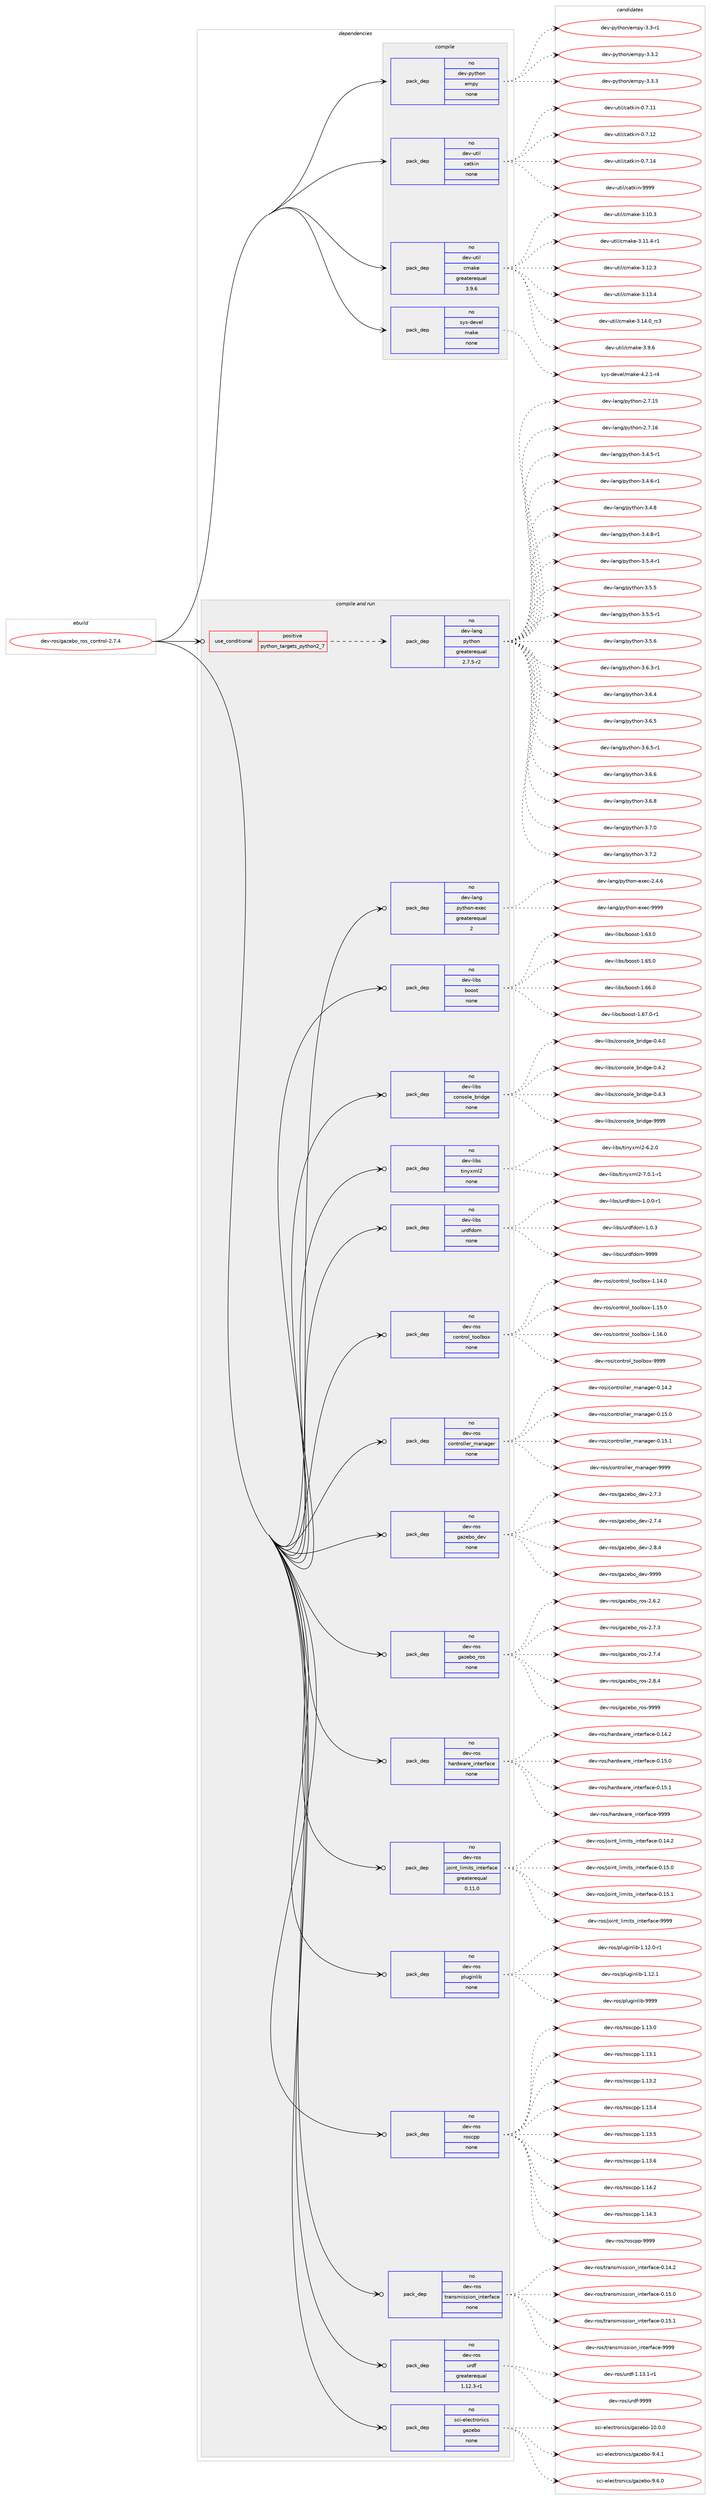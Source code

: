 digraph prolog {

# *************
# Graph options
# *************

newrank=true;
concentrate=true;
compound=true;
graph [rankdir=LR,fontname=Helvetica,fontsize=10,ranksep=1.5];#, ranksep=2.5, nodesep=0.2];
edge  [arrowhead=vee];
node  [fontname=Helvetica,fontsize=10];

# **********
# The ebuild
# **********

subgraph cluster_leftcol {
color=gray;
rank=same;
label=<<i>ebuild</i>>;
id [label="dev-ros/gazebo_ros_control-2.7.4", color=red, width=4, href="../dev-ros/gazebo_ros_control-2.7.4.svg"];
}

# ****************
# The dependencies
# ****************

subgraph cluster_midcol {
color=gray;
label=<<i>dependencies</i>>;
subgraph cluster_compile {
fillcolor="#eeeeee";
style=filled;
label=<<i>compile</i>>;
subgraph pack1044170 {
dependency1456064 [label=<<TABLE BORDER="0" CELLBORDER="1" CELLSPACING="0" CELLPADDING="4" WIDTH="220"><TR><TD ROWSPAN="6" CELLPADDING="30">pack_dep</TD></TR><TR><TD WIDTH="110">no</TD></TR><TR><TD>dev-python</TD></TR><TR><TD>empy</TD></TR><TR><TD>none</TD></TR><TR><TD></TD></TR></TABLE>>, shape=none, color=blue];
}
id:e -> dependency1456064:w [weight=20,style="solid",arrowhead="vee"];
subgraph pack1044171 {
dependency1456065 [label=<<TABLE BORDER="0" CELLBORDER="1" CELLSPACING="0" CELLPADDING="4" WIDTH="220"><TR><TD ROWSPAN="6" CELLPADDING="30">pack_dep</TD></TR><TR><TD WIDTH="110">no</TD></TR><TR><TD>dev-util</TD></TR><TR><TD>catkin</TD></TR><TR><TD>none</TD></TR><TR><TD></TD></TR></TABLE>>, shape=none, color=blue];
}
id:e -> dependency1456065:w [weight=20,style="solid",arrowhead="vee"];
subgraph pack1044172 {
dependency1456066 [label=<<TABLE BORDER="0" CELLBORDER="1" CELLSPACING="0" CELLPADDING="4" WIDTH="220"><TR><TD ROWSPAN="6" CELLPADDING="30">pack_dep</TD></TR><TR><TD WIDTH="110">no</TD></TR><TR><TD>dev-util</TD></TR><TR><TD>cmake</TD></TR><TR><TD>greaterequal</TD></TR><TR><TD>3.9.6</TD></TR></TABLE>>, shape=none, color=blue];
}
id:e -> dependency1456066:w [weight=20,style="solid",arrowhead="vee"];
subgraph pack1044173 {
dependency1456067 [label=<<TABLE BORDER="0" CELLBORDER="1" CELLSPACING="0" CELLPADDING="4" WIDTH="220"><TR><TD ROWSPAN="6" CELLPADDING="30">pack_dep</TD></TR><TR><TD WIDTH="110">no</TD></TR><TR><TD>sys-devel</TD></TR><TR><TD>make</TD></TR><TR><TD>none</TD></TR><TR><TD></TD></TR></TABLE>>, shape=none, color=blue];
}
id:e -> dependency1456067:w [weight=20,style="solid",arrowhead="vee"];
}
subgraph cluster_compileandrun {
fillcolor="#eeeeee";
style=filled;
label=<<i>compile and run</i>>;
subgraph cond388504 {
dependency1456068 [label=<<TABLE BORDER="0" CELLBORDER="1" CELLSPACING="0" CELLPADDING="4"><TR><TD ROWSPAN="3" CELLPADDING="10">use_conditional</TD></TR><TR><TD>positive</TD></TR><TR><TD>python_targets_python2_7</TD></TR></TABLE>>, shape=none, color=red];
subgraph pack1044174 {
dependency1456069 [label=<<TABLE BORDER="0" CELLBORDER="1" CELLSPACING="0" CELLPADDING="4" WIDTH="220"><TR><TD ROWSPAN="6" CELLPADDING="30">pack_dep</TD></TR><TR><TD WIDTH="110">no</TD></TR><TR><TD>dev-lang</TD></TR><TR><TD>python</TD></TR><TR><TD>greaterequal</TD></TR><TR><TD>2.7.5-r2</TD></TR></TABLE>>, shape=none, color=blue];
}
dependency1456068:e -> dependency1456069:w [weight=20,style="dashed",arrowhead="vee"];
}
id:e -> dependency1456068:w [weight=20,style="solid",arrowhead="odotvee"];
subgraph pack1044175 {
dependency1456070 [label=<<TABLE BORDER="0" CELLBORDER="1" CELLSPACING="0" CELLPADDING="4" WIDTH="220"><TR><TD ROWSPAN="6" CELLPADDING="30">pack_dep</TD></TR><TR><TD WIDTH="110">no</TD></TR><TR><TD>dev-lang</TD></TR><TR><TD>python-exec</TD></TR><TR><TD>greaterequal</TD></TR><TR><TD>2</TD></TR></TABLE>>, shape=none, color=blue];
}
id:e -> dependency1456070:w [weight=20,style="solid",arrowhead="odotvee"];
subgraph pack1044176 {
dependency1456071 [label=<<TABLE BORDER="0" CELLBORDER="1" CELLSPACING="0" CELLPADDING="4" WIDTH="220"><TR><TD ROWSPAN="6" CELLPADDING="30">pack_dep</TD></TR><TR><TD WIDTH="110">no</TD></TR><TR><TD>dev-libs</TD></TR><TR><TD>boost</TD></TR><TR><TD>none</TD></TR><TR><TD></TD></TR></TABLE>>, shape=none, color=blue];
}
id:e -> dependency1456071:w [weight=20,style="solid",arrowhead="odotvee"];
subgraph pack1044177 {
dependency1456072 [label=<<TABLE BORDER="0" CELLBORDER="1" CELLSPACING="0" CELLPADDING="4" WIDTH="220"><TR><TD ROWSPAN="6" CELLPADDING="30">pack_dep</TD></TR><TR><TD WIDTH="110">no</TD></TR><TR><TD>dev-libs</TD></TR><TR><TD>console_bridge</TD></TR><TR><TD>none</TD></TR><TR><TD></TD></TR></TABLE>>, shape=none, color=blue];
}
id:e -> dependency1456072:w [weight=20,style="solid",arrowhead="odotvee"];
subgraph pack1044178 {
dependency1456073 [label=<<TABLE BORDER="0" CELLBORDER="1" CELLSPACING="0" CELLPADDING="4" WIDTH="220"><TR><TD ROWSPAN="6" CELLPADDING="30">pack_dep</TD></TR><TR><TD WIDTH="110">no</TD></TR><TR><TD>dev-libs</TD></TR><TR><TD>tinyxml2</TD></TR><TR><TD>none</TD></TR><TR><TD></TD></TR></TABLE>>, shape=none, color=blue];
}
id:e -> dependency1456073:w [weight=20,style="solid",arrowhead="odotvee"];
subgraph pack1044179 {
dependency1456074 [label=<<TABLE BORDER="0" CELLBORDER="1" CELLSPACING="0" CELLPADDING="4" WIDTH="220"><TR><TD ROWSPAN="6" CELLPADDING="30">pack_dep</TD></TR><TR><TD WIDTH="110">no</TD></TR><TR><TD>dev-libs</TD></TR><TR><TD>urdfdom</TD></TR><TR><TD>none</TD></TR><TR><TD></TD></TR></TABLE>>, shape=none, color=blue];
}
id:e -> dependency1456074:w [weight=20,style="solid",arrowhead="odotvee"];
subgraph pack1044180 {
dependency1456075 [label=<<TABLE BORDER="0" CELLBORDER="1" CELLSPACING="0" CELLPADDING="4" WIDTH="220"><TR><TD ROWSPAN="6" CELLPADDING="30">pack_dep</TD></TR><TR><TD WIDTH="110">no</TD></TR><TR><TD>dev-ros</TD></TR><TR><TD>control_toolbox</TD></TR><TR><TD>none</TD></TR><TR><TD></TD></TR></TABLE>>, shape=none, color=blue];
}
id:e -> dependency1456075:w [weight=20,style="solid",arrowhead="odotvee"];
subgraph pack1044181 {
dependency1456076 [label=<<TABLE BORDER="0" CELLBORDER="1" CELLSPACING="0" CELLPADDING="4" WIDTH="220"><TR><TD ROWSPAN="6" CELLPADDING="30">pack_dep</TD></TR><TR><TD WIDTH="110">no</TD></TR><TR><TD>dev-ros</TD></TR><TR><TD>controller_manager</TD></TR><TR><TD>none</TD></TR><TR><TD></TD></TR></TABLE>>, shape=none, color=blue];
}
id:e -> dependency1456076:w [weight=20,style="solid",arrowhead="odotvee"];
subgraph pack1044182 {
dependency1456077 [label=<<TABLE BORDER="0" CELLBORDER="1" CELLSPACING="0" CELLPADDING="4" WIDTH="220"><TR><TD ROWSPAN="6" CELLPADDING="30">pack_dep</TD></TR><TR><TD WIDTH="110">no</TD></TR><TR><TD>dev-ros</TD></TR><TR><TD>gazebo_dev</TD></TR><TR><TD>none</TD></TR><TR><TD></TD></TR></TABLE>>, shape=none, color=blue];
}
id:e -> dependency1456077:w [weight=20,style="solid",arrowhead="odotvee"];
subgraph pack1044183 {
dependency1456078 [label=<<TABLE BORDER="0" CELLBORDER="1" CELLSPACING="0" CELLPADDING="4" WIDTH="220"><TR><TD ROWSPAN="6" CELLPADDING="30">pack_dep</TD></TR><TR><TD WIDTH="110">no</TD></TR><TR><TD>dev-ros</TD></TR><TR><TD>gazebo_ros</TD></TR><TR><TD>none</TD></TR><TR><TD></TD></TR></TABLE>>, shape=none, color=blue];
}
id:e -> dependency1456078:w [weight=20,style="solid",arrowhead="odotvee"];
subgraph pack1044184 {
dependency1456079 [label=<<TABLE BORDER="0" CELLBORDER="1" CELLSPACING="0" CELLPADDING="4" WIDTH="220"><TR><TD ROWSPAN="6" CELLPADDING="30">pack_dep</TD></TR><TR><TD WIDTH="110">no</TD></TR><TR><TD>dev-ros</TD></TR><TR><TD>hardware_interface</TD></TR><TR><TD>none</TD></TR><TR><TD></TD></TR></TABLE>>, shape=none, color=blue];
}
id:e -> dependency1456079:w [weight=20,style="solid",arrowhead="odotvee"];
subgraph pack1044185 {
dependency1456080 [label=<<TABLE BORDER="0" CELLBORDER="1" CELLSPACING="0" CELLPADDING="4" WIDTH="220"><TR><TD ROWSPAN="6" CELLPADDING="30">pack_dep</TD></TR><TR><TD WIDTH="110">no</TD></TR><TR><TD>dev-ros</TD></TR><TR><TD>joint_limits_interface</TD></TR><TR><TD>greaterequal</TD></TR><TR><TD>0.11.0</TD></TR></TABLE>>, shape=none, color=blue];
}
id:e -> dependency1456080:w [weight=20,style="solid",arrowhead="odotvee"];
subgraph pack1044186 {
dependency1456081 [label=<<TABLE BORDER="0" CELLBORDER="1" CELLSPACING="0" CELLPADDING="4" WIDTH="220"><TR><TD ROWSPAN="6" CELLPADDING="30">pack_dep</TD></TR><TR><TD WIDTH="110">no</TD></TR><TR><TD>dev-ros</TD></TR><TR><TD>pluginlib</TD></TR><TR><TD>none</TD></TR><TR><TD></TD></TR></TABLE>>, shape=none, color=blue];
}
id:e -> dependency1456081:w [weight=20,style="solid",arrowhead="odotvee"];
subgraph pack1044187 {
dependency1456082 [label=<<TABLE BORDER="0" CELLBORDER="1" CELLSPACING="0" CELLPADDING="4" WIDTH="220"><TR><TD ROWSPAN="6" CELLPADDING="30">pack_dep</TD></TR><TR><TD WIDTH="110">no</TD></TR><TR><TD>dev-ros</TD></TR><TR><TD>roscpp</TD></TR><TR><TD>none</TD></TR><TR><TD></TD></TR></TABLE>>, shape=none, color=blue];
}
id:e -> dependency1456082:w [weight=20,style="solid",arrowhead="odotvee"];
subgraph pack1044188 {
dependency1456083 [label=<<TABLE BORDER="0" CELLBORDER="1" CELLSPACING="0" CELLPADDING="4" WIDTH="220"><TR><TD ROWSPAN="6" CELLPADDING="30">pack_dep</TD></TR><TR><TD WIDTH="110">no</TD></TR><TR><TD>dev-ros</TD></TR><TR><TD>transmission_interface</TD></TR><TR><TD>none</TD></TR><TR><TD></TD></TR></TABLE>>, shape=none, color=blue];
}
id:e -> dependency1456083:w [weight=20,style="solid",arrowhead="odotvee"];
subgraph pack1044189 {
dependency1456084 [label=<<TABLE BORDER="0" CELLBORDER="1" CELLSPACING="0" CELLPADDING="4" WIDTH="220"><TR><TD ROWSPAN="6" CELLPADDING="30">pack_dep</TD></TR><TR><TD WIDTH="110">no</TD></TR><TR><TD>dev-ros</TD></TR><TR><TD>urdf</TD></TR><TR><TD>greaterequal</TD></TR><TR><TD>1.12.3-r1</TD></TR></TABLE>>, shape=none, color=blue];
}
id:e -> dependency1456084:w [weight=20,style="solid",arrowhead="odotvee"];
subgraph pack1044190 {
dependency1456085 [label=<<TABLE BORDER="0" CELLBORDER="1" CELLSPACING="0" CELLPADDING="4" WIDTH="220"><TR><TD ROWSPAN="6" CELLPADDING="30">pack_dep</TD></TR><TR><TD WIDTH="110">no</TD></TR><TR><TD>sci-electronics</TD></TR><TR><TD>gazebo</TD></TR><TR><TD>none</TD></TR><TR><TD></TD></TR></TABLE>>, shape=none, color=blue];
}
id:e -> dependency1456085:w [weight=20,style="solid",arrowhead="odotvee"];
}
subgraph cluster_run {
fillcolor="#eeeeee";
style=filled;
label=<<i>run</i>>;
}
}

# **************
# The candidates
# **************

subgraph cluster_choices {
rank=same;
color=gray;
label=<<i>candidates</i>>;

subgraph choice1044170 {
color=black;
nodesep=1;
choice1001011184511212111610411111047101109112121455146514511449 [label="dev-python/empy-3.3-r1", color=red, width=4,href="../dev-python/empy-3.3-r1.svg"];
choice1001011184511212111610411111047101109112121455146514650 [label="dev-python/empy-3.3.2", color=red, width=4,href="../dev-python/empy-3.3.2.svg"];
choice1001011184511212111610411111047101109112121455146514651 [label="dev-python/empy-3.3.3", color=red, width=4,href="../dev-python/empy-3.3.3.svg"];
dependency1456064:e -> choice1001011184511212111610411111047101109112121455146514511449:w [style=dotted,weight="100"];
dependency1456064:e -> choice1001011184511212111610411111047101109112121455146514650:w [style=dotted,weight="100"];
dependency1456064:e -> choice1001011184511212111610411111047101109112121455146514651:w [style=dotted,weight="100"];
}
subgraph choice1044171 {
color=black;
nodesep=1;
choice1001011184511711610510847999711610710511045484655464949 [label="dev-util/catkin-0.7.11", color=red, width=4,href="../dev-util/catkin-0.7.11.svg"];
choice1001011184511711610510847999711610710511045484655464950 [label="dev-util/catkin-0.7.12", color=red, width=4,href="../dev-util/catkin-0.7.12.svg"];
choice1001011184511711610510847999711610710511045484655464952 [label="dev-util/catkin-0.7.14", color=red, width=4,href="../dev-util/catkin-0.7.14.svg"];
choice100101118451171161051084799971161071051104557575757 [label="dev-util/catkin-9999", color=red, width=4,href="../dev-util/catkin-9999.svg"];
dependency1456065:e -> choice1001011184511711610510847999711610710511045484655464949:w [style=dotted,weight="100"];
dependency1456065:e -> choice1001011184511711610510847999711610710511045484655464950:w [style=dotted,weight="100"];
dependency1456065:e -> choice1001011184511711610510847999711610710511045484655464952:w [style=dotted,weight="100"];
dependency1456065:e -> choice100101118451171161051084799971161071051104557575757:w [style=dotted,weight="100"];
}
subgraph choice1044172 {
color=black;
nodesep=1;
choice1001011184511711610510847991099710710145514649484651 [label="dev-util/cmake-3.10.3", color=red, width=4,href="../dev-util/cmake-3.10.3.svg"];
choice10010111845117116105108479910997107101455146494946524511449 [label="dev-util/cmake-3.11.4-r1", color=red, width=4,href="../dev-util/cmake-3.11.4-r1.svg"];
choice1001011184511711610510847991099710710145514649504651 [label="dev-util/cmake-3.12.3", color=red, width=4,href="../dev-util/cmake-3.12.3.svg"];
choice1001011184511711610510847991099710710145514649514652 [label="dev-util/cmake-3.13.4", color=red, width=4,href="../dev-util/cmake-3.13.4.svg"];
choice1001011184511711610510847991099710710145514649524648951149951 [label="dev-util/cmake-3.14.0_rc3", color=red, width=4,href="../dev-util/cmake-3.14.0_rc3.svg"];
choice10010111845117116105108479910997107101455146574654 [label="dev-util/cmake-3.9.6", color=red, width=4,href="../dev-util/cmake-3.9.6.svg"];
dependency1456066:e -> choice1001011184511711610510847991099710710145514649484651:w [style=dotted,weight="100"];
dependency1456066:e -> choice10010111845117116105108479910997107101455146494946524511449:w [style=dotted,weight="100"];
dependency1456066:e -> choice1001011184511711610510847991099710710145514649504651:w [style=dotted,weight="100"];
dependency1456066:e -> choice1001011184511711610510847991099710710145514649514652:w [style=dotted,weight="100"];
dependency1456066:e -> choice1001011184511711610510847991099710710145514649524648951149951:w [style=dotted,weight="100"];
dependency1456066:e -> choice10010111845117116105108479910997107101455146574654:w [style=dotted,weight="100"];
}
subgraph choice1044173 {
color=black;
nodesep=1;
choice1151211154510010111810110847109971071014552465046494511452 [label="sys-devel/make-4.2.1-r4", color=red, width=4,href="../sys-devel/make-4.2.1-r4.svg"];
dependency1456067:e -> choice1151211154510010111810110847109971071014552465046494511452:w [style=dotted,weight="100"];
}
subgraph choice1044174 {
color=black;
nodesep=1;
choice10010111845108971101034711212111610411111045504655464953 [label="dev-lang/python-2.7.15", color=red, width=4,href="../dev-lang/python-2.7.15.svg"];
choice10010111845108971101034711212111610411111045504655464954 [label="dev-lang/python-2.7.16", color=red, width=4,href="../dev-lang/python-2.7.16.svg"];
choice1001011184510897110103471121211161041111104551465246534511449 [label="dev-lang/python-3.4.5-r1", color=red, width=4,href="../dev-lang/python-3.4.5-r1.svg"];
choice1001011184510897110103471121211161041111104551465246544511449 [label="dev-lang/python-3.4.6-r1", color=red, width=4,href="../dev-lang/python-3.4.6-r1.svg"];
choice100101118451089711010347112121116104111110455146524656 [label="dev-lang/python-3.4.8", color=red, width=4,href="../dev-lang/python-3.4.8.svg"];
choice1001011184510897110103471121211161041111104551465246564511449 [label="dev-lang/python-3.4.8-r1", color=red, width=4,href="../dev-lang/python-3.4.8-r1.svg"];
choice1001011184510897110103471121211161041111104551465346524511449 [label="dev-lang/python-3.5.4-r1", color=red, width=4,href="../dev-lang/python-3.5.4-r1.svg"];
choice100101118451089711010347112121116104111110455146534653 [label="dev-lang/python-3.5.5", color=red, width=4,href="../dev-lang/python-3.5.5.svg"];
choice1001011184510897110103471121211161041111104551465346534511449 [label="dev-lang/python-3.5.5-r1", color=red, width=4,href="../dev-lang/python-3.5.5-r1.svg"];
choice100101118451089711010347112121116104111110455146534654 [label="dev-lang/python-3.5.6", color=red, width=4,href="../dev-lang/python-3.5.6.svg"];
choice1001011184510897110103471121211161041111104551465446514511449 [label="dev-lang/python-3.6.3-r1", color=red, width=4,href="../dev-lang/python-3.6.3-r1.svg"];
choice100101118451089711010347112121116104111110455146544652 [label="dev-lang/python-3.6.4", color=red, width=4,href="../dev-lang/python-3.6.4.svg"];
choice100101118451089711010347112121116104111110455146544653 [label="dev-lang/python-3.6.5", color=red, width=4,href="../dev-lang/python-3.6.5.svg"];
choice1001011184510897110103471121211161041111104551465446534511449 [label="dev-lang/python-3.6.5-r1", color=red, width=4,href="../dev-lang/python-3.6.5-r1.svg"];
choice100101118451089711010347112121116104111110455146544654 [label="dev-lang/python-3.6.6", color=red, width=4,href="../dev-lang/python-3.6.6.svg"];
choice100101118451089711010347112121116104111110455146544656 [label="dev-lang/python-3.6.8", color=red, width=4,href="../dev-lang/python-3.6.8.svg"];
choice100101118451089711010347112121116104111110455146554648 [label="dev-lang/python-3.7.0", color=red, width=4,href="../dev-lang/python-3.7.0.svg"];
choice100101118451089711010347112121116104111110455146554650 [label="dev-lang/python-3.7.2", color=red, width=4,href="../dev-lang/python-3.7.2.svg"];
dependency1456069:e -> choice10010111845108971101034711212111610411111045504655464953:w [style=dotted,weight="100"];
dependency1456069:e -> choice10010111845108971101034711212111610411111045504655464954:w [style=dotted,weight="100"];
dependency1456069:e -> choice1001011184510897110103471121211161041111104551465246534511449:w [style=dotted,weight="100"];
dependency1456069:e -> choice1001011184510897110103471121211161041111104551465246544511449:w [style=dotted,weight="100"];
dependency1456069:e -> choice100101118451089711010347112121116104111110455146524656:w [style=dotted,weight="100"];
dependency1456069:e -> choice1001011184510897110103471121211161041111104551465246564511449:w [style=dotted,weight="100"];
dependency1456069:e -> choice1001011184510897110103471121211161041111104551465346524511449:w [style=dotted,weight="100"];
dependency1456069:e -> choice100101118451089711010347112121116104111110455146534653:w [style=dotted,weight="100"];
dependency1456069:e -> choice1001011184510897110103471121211161041111104551465346534511449:w [style=dotted,weight="100"];
dependency1456069:e -> choice100101118451089711010347112121116104111110455146534654:w [style=dotted,weight="100"];
dependency1456069:e -> choice1001011184510897110103471121211161041111104551465446514511449:w [style=dotted,weight="100"];
dependency1456069:e -> choice100101118451089711010347112121116104111110455146544652:w [style=dotted,weight="100"];
dependency1456069:e -> choice100101118451089711010347112121116104111110455146544653:w [style=dotted,weight="100"];
dependency1456069:e -> choice1001011184510897110103471121211161041111104551465446534511449:w [style=dotted,weight="100"];
dependency1456069:e -> choice100101118451089711010347112121116104111110455146544654:w [style=dotted,weight="100"];
dependency1456069:e -> choice100101118451089711010347112121116104111110455146544656:w [style=dotted,weight="100"];
dependency1456069:e -> choice100101118451089711010347112121116104111110455146554648:w [style=dotted,weight="100"];
dependency1456069:e -> choice100101118451089711010347112121116104111110455146554650:w [style=dotted,weight="100"];
}
subgraph choice1044175 {
color=black;
nodesep=1;
choice1001011184510897110103471121211161041111104510112010199455046524654 [label="dev-lang/python-exec-2.4.6", color=red, width=4,href="../dev-lang/python-exec-2.4.6.svg"];
choice10010111845108971101034711212111610411111045101120101994557575757 [label="dev-lang/python-exec-9999", color=red, width=4,href="../dev-lang/python-exec-9999.svg"];
dependency1456070:e -> choice1001011184510897110103471121211161041111104510112010199455046524654:w [style=dotted,weight="100"];
dependency1456070:e -> choice10010111845108971101034711212111610411111045101120101994557575757:w [style=dotted,weight="100"];
}
subgraph choice1044176 {
color=black;
nodesep=1;
choice1001011184510810598115479811111111511645494654514648 [label="dev-libs/boost-1.63.0", color=red, width=4,href="../dev-libs/boost-1.63.0.svg"];
choice1001011184510810598115479811111111511645494654534648 [label="dev-libs/boost-1.65.0", color=red, width=4,href="../dev-libs/boost-1.65.0.svg"];
choice1001011184510810598115479811111111511645494654544648 [label="dev-libs/boost-1.66.0", color=red, width=4,href="../dev-libs/boost-1.66.0.svg"];
choice10010111845108105981154798111111115116454946545546484511449 [label="dev-libs/boost-1.67.0-r1", color=red, width=4,href="../dev-libs/boost-1.67.0-r1.svg"];
dependency1456071:e -> choice1001011184510810598115479811111111511645494654514648:w [style=dotted,weight="100"];
dependency1456071:e -> choice1001011184510810598115479811111111511645494654534648:w [style=dotted,weight="100"];
dependency1456071:e -> choice1001011184510810598115479811111111511645494654544648:w [style=dotted,weight="100"];
dependency1456071:e -> choice10010111845108105981154798111111115116454946545546484511449:w [style=dotted,weight="100"];
}
subgraph choice1044177 {
color=black;
nodesep=1;
choice100101118451081059811547991111101151111081019598114105100103101454846524648 [label="dev-libs/console_bridge-0.4.0", color=red, width=4,href="../dev-libs/console_bridge-0.4.0.svg"];
choice100101118451081059811547991111101151111081019598114105100103101454846524650 [label="dev-libs/console_bridge-0.4.2", color=red, width=4,href="../dev-libs/console_bridge-0.4.2.svg"];
choice100101118451081059811547991111101151111081019598114105100103101454846524651 [label="dev-libs/console_bridge-0.4.3", color=red, width=4,href="../dev-libs/console_bridge-0.4.3.svg"];
choice1001011184510810598115479911111011511110810195981141051001031014557575757 [label="dev-libs/console_bridge-9999", color=red, width=4,href="../dev-libs/console_bridge-9999.svg"];
dependency1456072:e -> choice100101118451081059811547991111101151111081019598114105100103101454846524648:w [style=dotted,weight="100"];
dependency1456072:e -> choice100101118451081059811547991111101151111081019598114105100103101454846524650:w [style=dotted,weight="100"];
dependency1456072:e -> choice100101118451081059811547991111101151111081019598114105100103101454846524651:w [style=dotted,weight="100"];
dependency1456072:e -> choice1001011184510810598115479911111011511110810195981141051001031014557575757:w [style=dotted,weight="100"];
}
subgraph choice1044178 {
color=black;
nodesep=1;
choice10010111845108105981154711610511012112010910850455446504648 [label="dev-libs/tinyxml2-6.2.0", color=red, width=4,href="../dev-libs/tinyxml2-6.2.0.svg"];
choice100101118451081059811547116105110121120109108504555464846494511449 [label="dev-libs/tinyxml2-7.0.1-r1", color=red, width=4,href="../dev-libs/tinyxml2-7.0.1-r1.svg"];
dependency1456073:e -> choice10010111845108105981154711610511012112010910850455446504648:w [style=dotted,weight="100"];
dependency1456073:e -> choice100101118451081059811547116105110121120109108504555464846494511449:w [style=dotted,weight="100"];
}
subgraph choice1044179 {
color=black;
nodesep=1;
choice1001011184510810598115471171141001021001111094549464846484511449 [label="dev-libs/urdfdom-1.0.0-r1", color=red, width=4,href="../dev-libs/urdfdom-1.0.0-r1.svg"];
choice100101118451081059811547117114100102100111109454946484651 [label="dev-libs/urdfdom-1.0.3", color=red, width=4,href="../dev-libs/urdfdom-1.0.3.svg"];
choice1001011184510810598115471171141001021001111094557575757 [label="dev-libs/urdfdom-9999", color=red, width=4,href="../dev-libs/urdfdom-9999.svg"];
dependency1456074:e -> choice1001011184510810598115471171141001021001111094549464846484511449:w [style=dotted,weight="100"];
dependency1456074:e -> choice100101118451081059811547117114100102100111109454946484651:w [style=dotted,weight="100"];
dependency1456074:e -> choice1001011184510810598115471171141001021001111094557575757:w [style=dotted,weight="100"];
}
subgraph choice1044180 {
color=black;
nodesep=1;
choice100101118451141111154799111110116114111108951161111111089811112045494649524648 [label="dev-ros/control_toolbox-1.14.0", color=red, width=4,href="../dev-ros/control_toolbox-1.14.0.svg"];
choice100101118451141111154799111110116114111108951161111111089811112045494649534648 [label="dev-ros/control_toolbox-1.15.0", color=red, width=4,href="../dev-ros/control_toolbox-1.15.0.svg"];
choice100101118451141111154799111110116114111108951161111111089811112045494649544648 [label="dev-ros/control_toolbox-1.16.0", color=red, width=4,href="../dev-ros/control_toolbox-1.16.0.svg"];
choice10010111845114111115479911111011611411110895116111111108981111204557575757 [label="dev-ros/control_toolbox-9999", color=red, width=4,href="../dev-ros/control_toolbox-9999.svg"];
dependency1456075:e -> choice100101118451141111154799111110116114111108951161111111089811112045494649524648:w [style=dotted,weight="100"];
dependency1456075:e -> choice100101118451141111154799111110116114111108951161111111089811112045494649534648:w [style=dotted,weight="100"];
dependency1456075:e -> choice100101118451141111154799111110116114111108951161111111089811112045494649544648:w [style=dotted,weight="100"];
dependency1456075:e -> choice10010111845114111115479911111011611411110895116111111108981111204557575757:w [style=dotted,weight="100"];
}
subgraph choice1044181 {
color=black;
nodesep=1;
choice10010111845114111115479911111011611411110810810111495109971109710310111445484649524650 [label="dev-ros/controller_manager-0.14.2", color=red, width=4,href="../dev-ros/controller_manager-0.14.2.svg"];
choice10010111845114111115479911111011611411110810810111495109971109710310111445484649534648 [label="dev-ros/controller_manager-0.15.0", color=red, width=4,href="../dev-ros/controller_manager-0.15.0.svg"];
choice10010111845114111115479911111011611411110810810111495109971109710310111445484649534649 [label="dev-ros/controller_manager-0.15.1", color=red, width=4,href="../dev-ros/controller_manager-0.15.1.svg"];
choice1001011184511411111547991111101161141111081081011149510997110971031011144557575757 [label="dev-ros/controller_manager-9999", color=red, width=4,href="../dev-ros/controller_manager-9999.svg"];
dependency1456076:e -> choice10010111845114111115479911111011611411110810810111495109971109710310111445484649524650:w [style=dotted,weight="100"];
dependency1456076:e -> choice10010111845114111115479911111011611411110810810111495109971109710310111445484649534648:w [style=dotted,weight="100"];
dependency1456076:e -> choice10010111845114111115479911111011611411110810810111495109971109710310111445484649534649:w [style=dotted,weight="100"];
dependency1456076:e -> choice1001011184511411111547991111101161141111081081011149510997110971031011144557575757:w [style=dotted,weight="100"];
}
subgraph choice1044182 {
color=black;
nodesep=1;
choice1001011184511411111547103971221019811195100101118455046554651 [label="dev-ros/gazebo_dev-2.7.3", color=red, width=4,href="../dev-ros/gazebo_dev-2.7.3.svg"];
choice1001011184511411111547103971221019811195100101118455046554652 [label="dev-ros/gazebo_dev-2.7.4", color=red, width=4,href="../dev-ros/gazebo_dev-2.7.4.svg"];
choice1001011184511411111547103971221019811195100101118455046564652 [label="dev-ros/gazebo_dev-2.8.4", color=red, width=4,href="../dev-ros/gazebo_dev-2.8.4.svg"];
choice10010111845114111115471039712210198111951001011184557575757 [label="dev-ros/gazebo_dev-9999", color=red, width=4,href="../dev-ros/gazebo_dev-9999.svg"];
dependency1456077:e -> choice1001011184511411111547103971221019811195100101118455046554651:w [style=dotted,weight="100"];
dependency1456077:e -> choice1001011184511411111547103971221019811195100101118455046554652:w [style=dotted,weight="100"];
dependency1456077:e -> choice1001011184511411111547103971221019811195100101118455046564652:w [style=dotted,weight="100"];
dependency1456077:e -> choice10010111845114111115471039712210198111951001011184557575757:w [style=dotted,weight="100"];
}
subgraph choice1044183 {
color=black;
nodesep=1;
choice1001011184511411111547103971221019811195114111115455046544650 [label="dev-ros/gazebo_ros-2.6.2", color=red, width=4,href="../dev-ros/gazebo_ros-2.6.2.svg"];
choice1001011184511411111547103971221019811195114111115455046554651 [label="dev-ros/gazebo_ros-2.7.3", color=red, width=4,href="../dev-ros/gazebo_ros-2.7.3.svg"];
choice1001011184511411111547103971221019811195114111115455046554652 [label="dev-ros/gazebo_ros-2.7.4", color=red, width=4,href="../dev-ros/gazebo_ros-2.7.4.svg"];
choice1001011184511411111547103971221019811195114111115455046564652 [label="dev-ros/gazebo_ros-2.8.4", color=red, width=4,href="../dev-ros/gazebo_ros-2.8.4.svg"];
choice10010111845114111115471039712210198111951141111154557575757 [label="dev-ros/gazebo_ros-9999", color=red, width=4,href="../dev-ros/gazebo_ros-9999.svg"];
dependency1456078:e -> choice1001011184511411111547103971221019811195114111115455046544650:w [style=dotted,weight="100"];
dependency1456078:e -> choice1001011184511411111547103971221019811195114111115455046554651:w [style=dotted,weight="100"];
dependency1456078:e -> choice1001011184511411111547103971221019811195114111115455046554652:w [style=dotted,weight="100"];
dependency1456078:e -> choice1001011184511411111547103971221019811195114111115455046564652:w [style=dotted,weight="100"];
dependency1456078:e -> choice10010111845114111115471039712210198111951141111154557575757:w [style=dotted,weight="100"];
}
subgraph choice1044184 {
color=black;
nodesep=1;
choice1001011184511411111547104971141001199711410195105110116101114102979910145484649524650 [label="dev-ros/hardware_interface-0.14.2", color=red, width=4,href="../dev-ros/hardware_interface-0.14.2.svg"];
choice1001011184511411111547104971141001199711410195105110116101114102979910145484649534648 [label="dev-ros/hardware_interface-0.15.0", color=red, width=4,href="../dev-ros/hardware_interface-0.15.0.svg"];
choice1001011184511411111547104971141001199711410195105110116101114102979910145484649534649 [label="dev-ros/hardware_interface-0.15.1", color=red, width=4,href="../dev-ros/hardware_interface-0.15.1.svg"];
choice100101118451141111154710497114100119971141019510511011610111410297991014557575757 [label="dev-ros/hardware_interface-9999", color=red, width=4,href="../dev-ros/hardware_interface-9999.svg"];
dependency1456079:e -> choice1001011184511411111547104971141001199711410195105110116101114102979910145484649524650:w [style=dotted,weight="100"];
dependency1456079:e -> choice1001011184511411111547104971141001199711410195105110116101114102979910145484649534648:w [style=dotted,weight="100"];
dependency1456079:e -> choice1001011184511411111547104971141001199711410195105110116101114102979910145484649534649:w [style=dotted,weight="100"];
dependency1456079:e -> choice100101118451141111154710497114100119971141019510511011610111410297991014557575757:w [style=dotted,weight="100"];
}
subgraph choice1044185 {
color=black;
nodesep=1;
choice10010111845114111115471061111051101169510810510910511611595105110116101114102979910145484649524650 [label="dev-ros/joint_limits_interface-0.14.2", color=red, width=4,href="../dev-ros/joint_limits_interface-0.14.2.svg"];
choice10010111845114111115471061111051101169510810510910511611595105110116101114102979910145484649534648 [label="dev-ros/joint_limits_interface-0.15.0", color=red, width=4,href="../dev-ros/joint_limits_interface-0.15.0.svg"];
choice10010111845114111115471061111051101169510810510910511611595105110116101114102979910145484649534649 [label="dev-ros/joint_limits_interface-0.15.1", color=red, width=4,href="../dev-ros/joint_limits_interface-0.15.1.svg"];
choice1001011184511411111547106111105110116951081051091051161159510511011610111410297991014557575757 [label="dev-ros/joint_limits_interface-9999", color=red, width=4,href="../dev-ros/joint_limits_interface-9999.svg"];
dependency1456080:e -> choice10010111845114111115471061111051101169510810510910511611595105110116101114102979910145484649524650:w [style=dotted,weight="100"];
dependency1456080:e -> choice10010111845114111115471061111051101169510810510910511611595105110116101114102979910145484649534648:w [style=dotted,weight="100"];
dependency1456080:e -> choice10010111845114111115471061111051101169510810510910511611595105110116101114102979910145484649534649:w [style=dotted,weight="100"];
dependency1456080:e -> choice1001011184511411111547106111105110116951081051091051161159510511011610111410297991014557575757:w [style=dotted,weight="100"];
}
subgraph choice1044186 {
color=black;
nodesep=1;
choice100101118451141111154711210811710310511010810598454946495046484511449 [label="dev-ros/pluginlib-1.12.0-r1", color=red, width=4,href="../dev-ros/pluginlib-1.12.0-r1.svg"];
choice10010111845114111115471121081171031051101081059845494649504649 [label="dev-ros/pluginlib-1.12.1", color=red, width=4,href="../dev-ros/pluginlib-1.12.1.svg"];
choice1001011184511411111547112108117103105110108105984557575757 [label="dev-ros/pluginlib-9999", color=red, width=4,href="../dev-ros/pluginlib-9999.svg"];
dependency1456081:e -> choice100101118451141111154711210811710310511010810598454946495046484511449:w [style=dotted,weight="100"];
dependency1456081:e -> choice10010111845114111115471121081171031051101081059845494649504649:w [style=dotted,weight="100"];
dependency1456081:e -> choice1001011184511411111547112108117103105110108105984557575757:w [style=dotted,weight="100"];
}
subgraph choice1044187 {
color=black;
nodesep=1;
choice10010111845114111115471141111159911211245494649514648 [label="dev-ros/roscpp-1.13.0", color=red, width=4,href="../dev-ros/roscpp-1.13.0.svg"];
choice10010111845114111115471141111159911211245494649514649 [label="dev-ros/roscpp-1.13.1", color=red, width=4,href="../dev-ros/roscpp-1.13.1.svg"];
choice10010111845114111115471141111159911211245494649514650 [label="dev-ros/roscpp-1.13.2", color=red, width=4,href="../dev-ros/roscpp-1.13.2.svg"];
choice10010111845114111115471141111159911211245494649514652 [label="dev-ros/roscpp-1.13.4", color=red, width=4,href="../dev-ros/roscpp-1.13.4.svg"];
choice10010111845114111115471141111159911211245494649514653 [label="dev-ros/roscpp-1.13.5", color=red, width=4,href="../dev-ros/roscpp-1.13.5.svg"];
choice10010111845114111115471141111159911211245494649514654 [label="dev-ros/roscpp-1.13.6", color=red, width=4,href="../dev-ros/roscpp-1.13.6.svg"];
choice10010111845114111115471141111159911211245494649524650 [label="dev-ros/roscpp-1.14.2", color=red, width=4,href="../dev-ros/roscpp-1.14.2.svg"];
choice10010111845114111115471141111159911211245494649524651 [label="dev-ros/roscpp-1.14.3", color=red, width=4,href="../dev-ros/roscpp-1.14.3.svg"];
choice1001011184511411111547114111115991121124557575757 [label="dev-ros/roscpp-9999", color=red, width=4,href="../dev-ros/roscpp-9999.svg"];
dependency1456082:e -> choice10010111845114111115471141111159911211245494649514648:w [style=dotted,weight="100"];
dependency1456082:e -> choice10010111845114111115471141111159911211245494649514649:w [style=dotted,weight="100"];
dependency1456082:e -> choice10010111845114111115471141111159911211245494649514650:w [style=dotted,weight="100"];
dependency1456082:e -> choice10010111845114111115471141111159911211245494649514652:w [style=dotted,weight="100"];
dependency1456082:e -> choice10010111845114111115471141111159911211245494649514653:w [style=dotted,weight="100"];
dependency1456082:e -> choice10010111845114111115471141111159911211245494649514654:w [style=dotted,weight="100"];
dependency1456082:e -> choice10010111845114111115471141111159911211245494649524650:w [style=dotted,weight="100"];
dependency1456082:e -> choice10010111845114111115471141111159911211245494649524651:w [style=dotted,weight="100"];
dependency1456082:e -> choice1001011184511411111547114111115991121124557575757:w [style=dotted,weight="100"];
}
subgraph choice1044188 {
color=black;
nodesep=1;
choice10010111845114111115471161149711011510910511511510511111095105110116101114102979910145484649524650 [label="dev-ros/transmission_interface-0.14.2", color=red, width=4,href="../dev-ros/transmission_interface-0.14.2.svg"];
choice10010111845114111115471161149711011510910511511510511111095105110116101114102979910145484649534648 [label="dev-ros/transmission_interface-0.15.0", color=red, width=4,href="../dev-ros/transmission_interface-0.15.0.svg"];
choice10010111845114111115471161149711011510910511511510511111095105110116101114102979910145484649534649 [label="dev-ros/transmission_interface-0.15.1", color=red, width=4,href="../dev-ros/transmission_interface-0.15.1.svg"];
choice1001011184511411111547116114971101151091051151151051111109510511011610111410297991014557575757 [label="dev-ros/transmission_interface-9999", color=red, width=4,href="../dev-ros/transmission_interface-9999.svg"];
dependency1456083:e -> choice10010111845114111115471161149711011510910511511510511111095105110116101114102979910145484649524650:w [style=dotted,weight="100"];
dependency1456083:e -> choice10010111845114111115471161149711011510910511511510511111095105110116101114102979910145484649534648:w [style=dotted,weight="100"];
dependency1456083:e -> choice10010111845114111115471161149711011510910511511510511111095105110116101114102979910145484649534649:w [style=dotted,weight="100"];
dependency1456083:e -> choice1001011184511411111547116114971101151091051151151051111109510511011610111410297991014557575757:w [style=dotted,weight="100"];
}
subgraph choice1044189 {
color=black;
nodesep=1;
choice1001011184511411111547117114100102454946495146494511449 [label="dev-ros/urdf-1.13.1-r1", color=red, width=4,href="../dev-ros/urdf-1.13.1-r1.svg"];
choice10010111845114111115471171141001024557575757 [label="dev-ros/urdf-9999", color=red, width=4,href="../dev-ros/urdf-9999.svg"];
dependency1456084:e -> choice1001011184511411111547117114100102454946495146494511449:w [style=dotted,weight="100"];
dependency1456084:e -> choice10010111845114111115471171141001024557575757:w [style=dotted,weight="100"];
}
subgraph choice1044190 {
color=black;
nodesep=1;
choice1159910545101108101991161141111101059911547103971221019811145494846484648 [label="sci-electronics/gazebo-10.0.0", color=red, width=4,href="../sci-electronics/gazebo-10.0.0.svg"];
choice11599105451011081019911611411111010599115471039712210198111455746524649 [label="sci-electronics/gazebo-9.4.1", color=red, width=4,href="../sci-electronics/gazebo-9.4.1.svg"];
choice11599105451011081019911611411111010599115471039712210198111455746544648 [label="sci-electronics/gazebo-9.6.0", color=red, width=4,href="../sci-electronics/gazebo-9.6.0.svg"];
dependency1456085:e -> choice1159910545101108101991161141111101059911547103971221019811145494846484648:w [style=dotted,weight="100"];
dependency1456085:e -> choice11599105451011081019911611411111010599115471039712210198111455746524649:w [style=dotted,weight="100"];
dependency1456085:e -> choice11599105451011081019911611411111010599115471039712210198111455746544648:w [style=dotted,weight="100"];
}
}

}
